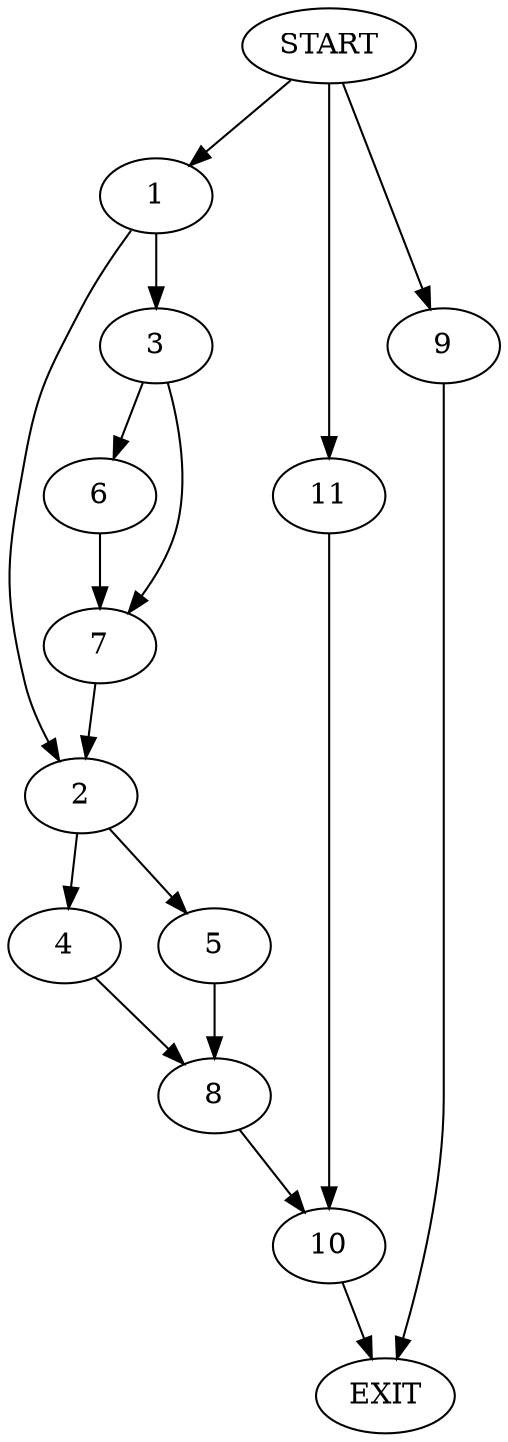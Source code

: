 digraph {
0 [label="START"]
12 [label="EXIT"]
0 -> 1
1 -> 2
1 -> 3
2 -> 4
2 -> 5
3 -> 6
3 -> 7
7 -> 2
6 -> 7
4 -> 8
5 -> 8
0 -> 9
9 -> 12
8 -> 10
10 -> 12
0 -> 11
11 -> 10
}
